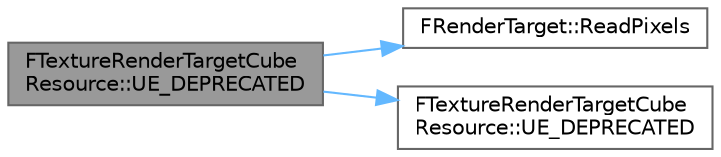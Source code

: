 digraph "FTextureRenderTargetCubeResource::UE_DEPRECATED"
{
 // INTERACTIVE_SVG=YES
 // LATEX_PDF_SIZE
  bgcolor="transparent";
  edge [fontname=Helvetica,fontsize=10,labelfontname=Helvetica,labelfontsize=10];
  node [fontname=Helvetica,fontsize=10,shape=box,height=0.2,width=0.4];
  rankdir="LR";
  Node1 [id="Node000001",label="FTextureRenderTargetCube\lResource::UE_DEPRECATED",height=0.2,width=0.4,color="gray40", fillcolor="grey60", style="filled", fontcolor="black",tooltip="Copy the texels of a single face of the cube into an array."];
  Node1 -> Node2 [id="edge1_Node000001_Node000002",color="steelblue1",style="solid",tooltip=" "];
  Node2 [id="Node000002",label="FRenderTarget::ReadPixels",height=0.2,width=0.4,color="grey40", fillcolor="white", style="filled",URL="$dd/d05/classFRenderTarget.html#a990d4601e949e6c5dffa275f377be5d9",tooltip="Reads the render target's displayed pixels into a preallocated color buffer."];
  Node1 -> Node3 [id="edge2_Node000001_Node000003",color="steelblue1",style="solid",tooltip=" "];
  Node3 [id="Node000003",label="FTextureRenderTargetCube\lResource::UE_DEPRECATED",height=0.2,width=0.4,color="grey40", fillcolor="white", style="filled",URL="$dc/dfb/classFTextureRenderTargetCubeResource.html#ac98cc306700e38b8c6f5a2a124ac1906",tooltip="Copy the texels of a single face of the cube into an array."];
}
